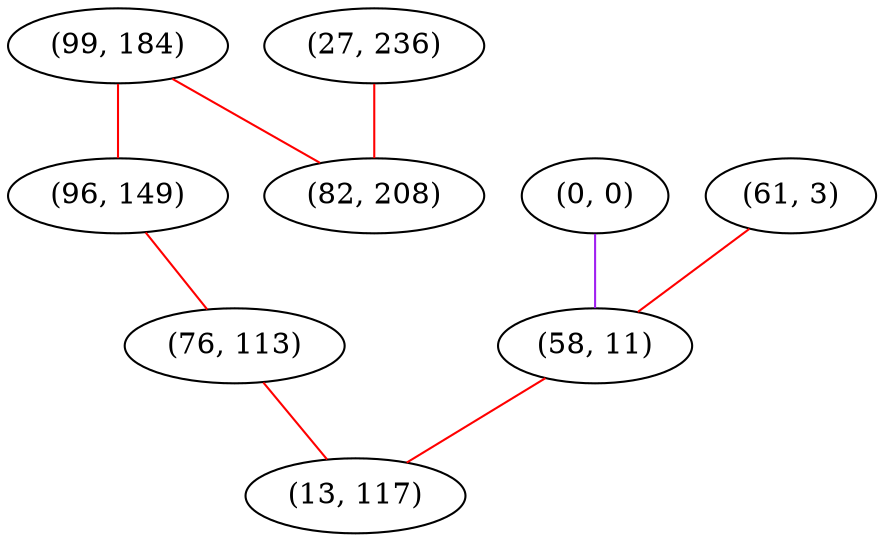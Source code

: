 graph "" {
"(99, 184)";
"(0, 0)";
"(96, 149)";
"(27, 236)";
"(82, 208)";
"(76, 113)";
"(61, 3)";
"(58, 11)";
"(13, 117)";
"(99, 184)" -- "(82, 208)"  [color=red, key=0, weight=1];
"(99, 184)" -- "(96, 149)"  [color=red, key=0, weight=1];
"(0, 0)" -- "(58, 11)"  [color=purple, key=0, weight=4];
"(96, 149)" -- "(76, 113)"  [color=red, key=0, weight=1];
"(27, 236)" -- "(82, 208)"  [color=red, key=0, weight=1];
"(76, 113)" -- "(13, 117)"  [color=red, key=0, weight=1];
"(61, 3)" -- "(58, 11)"  [color=red, key=0, weight=1];
"(58, 11)" -- "(13, 117)"  [color=red, key=0, weight=1];
}
